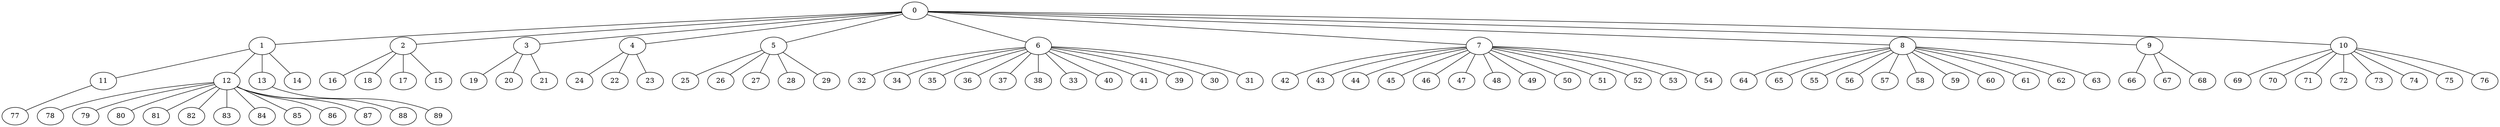 
graph graphname {
    0 -- 1
0 -- 2
0 -- 3
0 -- 4
0 -- 5
0 -- 6
0 -- 7
0 -- 8
0 -- 9
0 -- 10
1 -- 11
1 -- 12
1 -- 13
1 -- 14
2 -- 16
2 -- 18
2 -- 17
2 -- 15
3 -- 19
3 -- 20
3 -- 21
4 -- 24
4 -- 22
4 -- 23
5 -- 25
5 -- 26
5 -- 27
5 -- 28
5 -- 29
6 -- 32
6 -- 34
6 -- 35
6 -- 36
6 -- 37
6 -- 38
6 -- 33
6 -- 40
6 -- 41
6 -- 39
6 -- 30
6 -- 31
7 -- 42
7 -- 43
7 -- 44
7 -- 45
7 -- 46
7 -- 47
7 -- 48
7 -- 49
7 -- 50
7 -- 51
7 -- 52
7 -- 53
7 -- 54
8 -- 64
8 -- 65
8 -- 55
8 -- 56
8 -- 57
8 -- 58
8 -- 59
8 -- 60
8 -- 61
8 -- 62
8 -- 63
9 -- 66
9 -- 67
9 -- 68
10 -- 69
10 -- 70
10 -- 71
10 -- 72
10 -- 73
10 -- 74
10 -- 75
10 -- 76
11 -- 77
12 -- 78
12 -- 79
12 -- 80
12 -- 81
12 -- 82
12 -- 83
12 -- 84
12 -- 85
12 -- 86
12 -- 87
12 -- 88
13 -- 89

}
